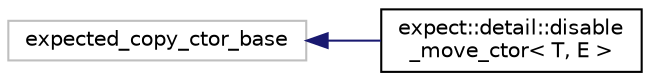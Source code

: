 digraph "Graphical Class Hierarchy"
{
  edge [fontname="Helvetica",fontsize="10",labelfontname="Helvetica",labelfontsize="10"];
  node [fontname="Helvetica",fontsize="10",shape=record];
  rankdir="LR";
  Node33 [label="expected_copy_ctor_base",height=0.2,width=0.4,color="grey75", fillcolor="white", style="filled"];
  Node33 -> Node0 [dir="back",color="midnightblue",fontsize="10",style="solid",fontname="Helvetica"];
  Node0 [label="expect::detail::disable\l_move_ctor\< T, E \>",height=0.2,width=0.4,color="black", fillcolor="white", style="filled",URL="$d0/d15/structexpect_1_1detail_1_1disable__move__ctor.html"];
}
